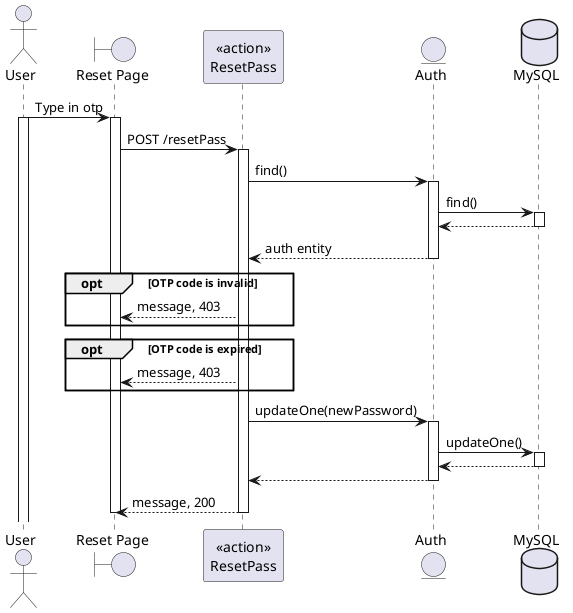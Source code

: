@startuml
actor User
boundary "Reset Page" as Client
participant "<<action>>\nResetPass" as Controller
entity "Auth" as Model
database "MySQL" as DB

User -> Client: Type in otp
activate User
activate Client

Client -> Controller: POST /resetPass
activate Controller
Controller -> Model: find()
activate Model
Model -> DB: find()
activate DB
DB --> Model
deactivate DB
Model --> Controller: auth entity
deactivate Model
opt OTP code is invalid
    Controller --> Client: message, 403
end
opt OTP code is expired
    Controller --> Client: message, 403
end
Controller -> Model: updateOne(newPassword)
activate Model
Model -> DB: updateOne()
activate DB
DB --> Model
deactivate DB
Model --> Controller
deactivate Model
Controller --> Client: message, 200
deactivate Controller
    
deactivate Client




@enduml

